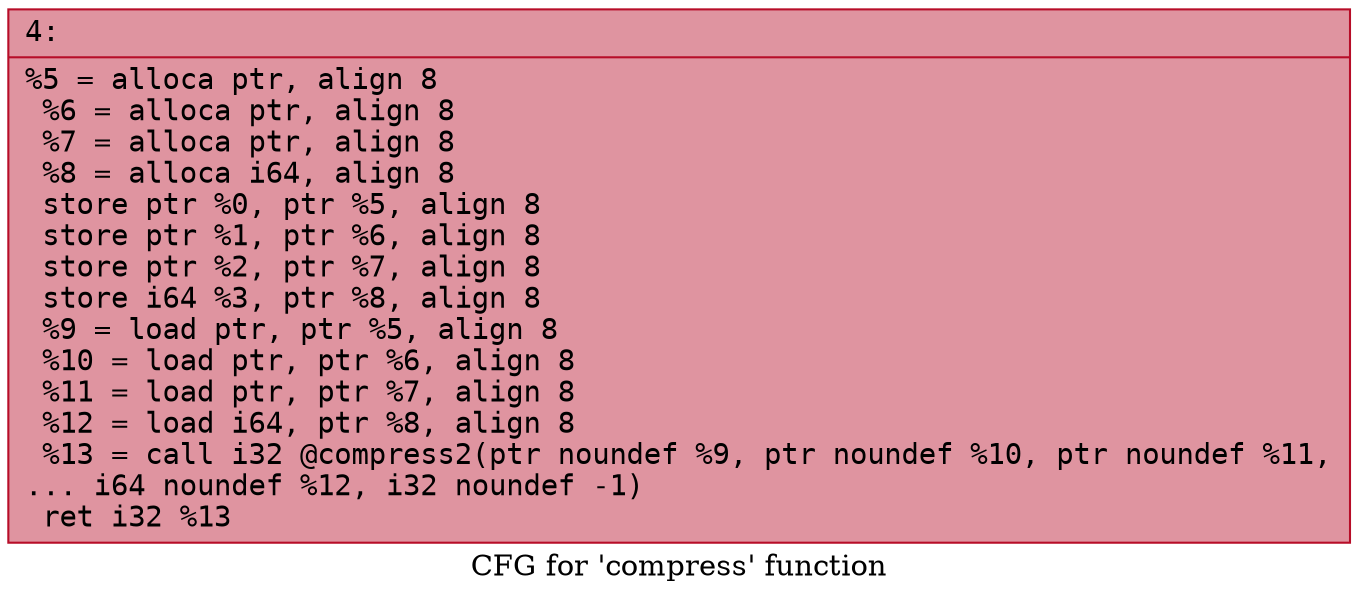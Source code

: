 digraph "CFG for 'compress' function" {
	label="CFG for 'compress' function";

	Node0x6000032644b0 [shape=record,color="#b70d28ff", style=filled, fillcolor="#b70d2870" fontname="Courier",label="{4:\l|  %5 = alloca ptr, align 8\l  %6 = alloca ptr, align 8\l  %7 = alloca ptr, align 8\l  %8 = alloca i64, align 8\l  store ptr %0, ptr %5, align 8\l  store ptr %1, ptr %6, align 8\l  store ptr %2, ptr %7, align 8\l  store i64 %3, ptr %8, align 8\l  %9 = load ptr, ptr %5, align 8\l  %10 = load ptr, ptr %6, align 8\l  %11 = load ptr, ptr %7, align 8\l  %12 = load i64, ptr %8, align 8\l  %13 = call i32 @compress2(ptr noundef %9, ptr noundef %10, ptr noundef %11,\l... i64 noundef %12, i32 noundef -1)\l  ret i32 %13\l}"];
}
